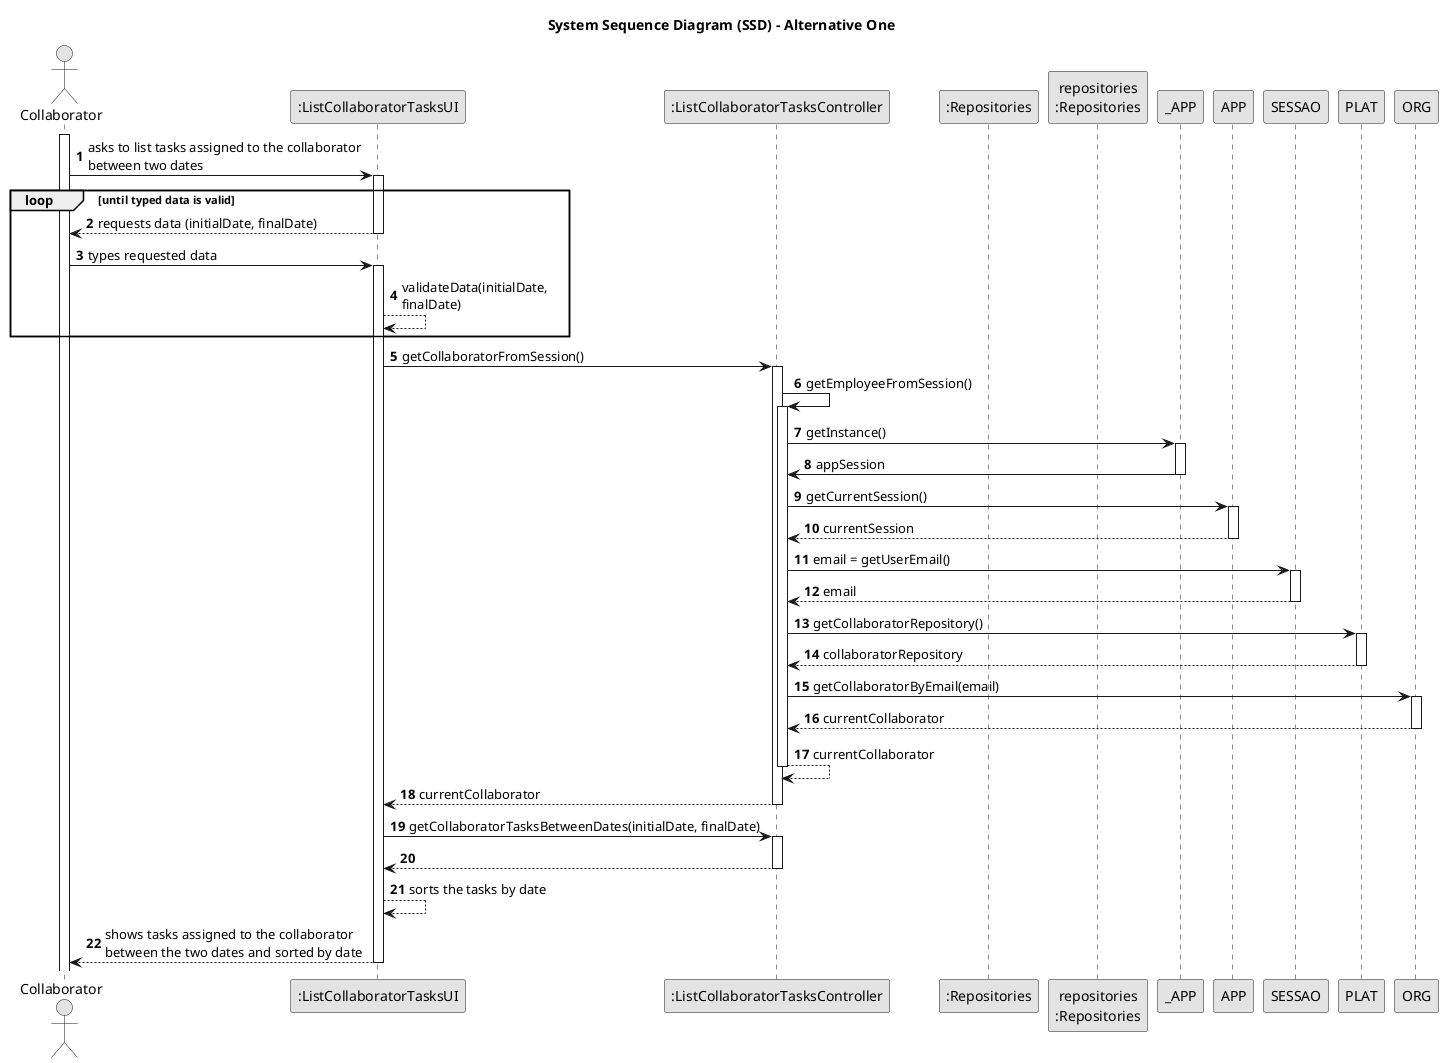 @startuml
skinparam monochrome true
skinparam packageStyle rectangle
skinparam shadowing false

title System Sequence Diagram (SSD) - Alternative One

autonumber

actor "Collaborator" as Collaborator
participant ":ListCollaboratorTasksUI" as UI
participant ":ListCollaboratorTasksController" as CTRL
participant ":Repositories" as REPO
participant "repositories\n:Repositories" as REPOInsctance

activate Collaborator

    Collaborator -> UI : asks to list tasks assigned to the collaborator\nbetween two dates
    activate UI

loop until typed data is valid
        UI --> Collaborator : requests data (initialDate, finalDate)
    deactivate UI

    Collaborator -> UI : types requested data
    activate UI
        UI --> UI : validateData(initialDate,\nfinalDate)
end loop

        UI -> CTRL : getCollaboratorFromSession()
        activate CTRL
            CTRL -> CTRL : getEmployeeFromSession()
            activate CTRL

                CTRL -> _APP: getInstance()
                activate _APP
                    _APP -> CTRL: appSession
                deactivate _APP


                CTRL -> APP: getCurrentSession()
                activate APP

                    APP --> CTRL: currentSession
                deactivate APP

                CTRL -> SESSAO: email = getUserEmail()
                activate SESSAO

                    SESSAO --> CTRL: email
                deactivate SESSAO


                CTRL -> PLAT: getCollaboratorRepository()
                activate PLAT

                    PLAT --> CTRL: collaboratorRepository
                deactivate PLAT

                CTRL -> ORG: getCollaboratorByEmail(email)
                activate ORG

                    ORG --> CTRL : currentCollaborator
                deactivate ORG

                CTRL --> CTRL : currentCollaborator
            deactivate CTRL

            CTRL --> UI : currentCollaborator
        deactivate CTRL

        UI -> CTRL : getCollaboratorTasksBetweenDates(initialDate, finalDate)
        activate CTRL


            CTRL --> UI
        deactivate CTRL

        UI--> UI: sorts the tasks by date
        UI --> Collaborator : shows tasks assigned to the collaborator\nbetween the two dates and sorted by date
    deactivate UI

@enduml